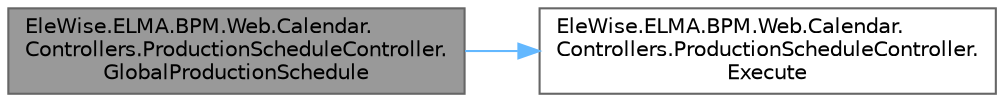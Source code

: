 digraph "EleWise.ELMA.BPM.Web.Calendar.Controllers.ProductionScheduleController.GlobalProductionSchedule"
{
 // LATEX_PDF_SIZE
  bgcolor="transparent";
  edge [fontname=Helvetica,fontsize=10,labelfontname=Helvetica,labelfontsize=10];
  node [fontname=Helvetica,fontsize=10,shape=box,height=0.2,width=0.4];
  rankdir="LR";
  Node1 [id="Node000001",label="EleWise.ELMA.BPM.Web.Calendar.\lControllers.ProductionScheduleController.\lGlobalProductionSchedule",height=0.2,width=0.4,color="gray40", fillcolor="grey60", style="filled", fontcolor="black",tooltip="Глобальный производственный календарь"];
  Node1 -> Node2 [id="edge1_Node000001_Node000002",color="steelblue1",style="solid",tooltip=" "];
  Node2 [id="Node000002",label="EleWise.ELMA.BPM.Web.Calendar.\lControllers.ProductionScheduleController.\lExecute",height=0.2,width=0.4,color="grey40", fillcolor="white", style="filled",URL="$class_ele_wise_1_1_e_l_m_a_1_1_b_p_m_1_1_web_1_1_calendar_1_1_controllers_1_1_production_schedule_controller.html#a56548e8908c868d9f1762debb8b59f26",tooltip="Выполнить"];
}
